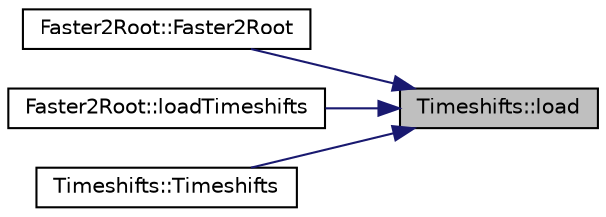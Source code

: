 digraph "Timeshifts::load"
{
 // LATEX_PDF_SIZE
  edge [fontname="Helvetica",fontsize="10",labelfontname="Helvetica",labelfontsize="10"];
  node [fontname="Helvetica",fontsize="10",shape=record];
  rankdir="RL";
  Node1 [label="Timeshifts::load",height=0.2,width=0.4,color="black", fillcolor="grey75", style="filled", fontcolor="black",tooltip="Use this method to load timeshifts from a .dT file."];
  Node1 -> Node2 [dir="back",color="midnightblue",fontsize="10",style="solid",fontname="Helvetica"];
  Node2 [label="Faster2Root::Faster2Root",height=0.2,width=0.4,color="black", fillcolor="white", style="filled",URL="$class_faster2_root.html#a931cf8ef7c2acab073b363893c65bffd",tooltip=" "];
  Node1 -> Node3 [dir="back",color="midnightblue",fontsize="10",style="solid",fontname="Helvetica"];
  Node3 [label="Faster2Root::loadTimeshifts",height=0.2,width=0.4,color="black", fillcolor="white", style="filled",URL="$class_faster2_root.html#acef0689ae63f98e97e34b231b52ecc24",tooltip=" "];
  Node1 -> Node4 [dir="back",color="midnightblue",fontsize="10",style="solid",fontname="Helvetica"];
  Node4 [label="Timeshifts::Timeshifts",height=0.2,width=0.4,color="black", fillcolor="white", style="filled",URL="$class_timeshifts.html#ae47e90a384a5dd891bdc5eed10450971",tooltip="Call the Timeshifts::load() method to load the timeshifts from a .dT file."];
}

